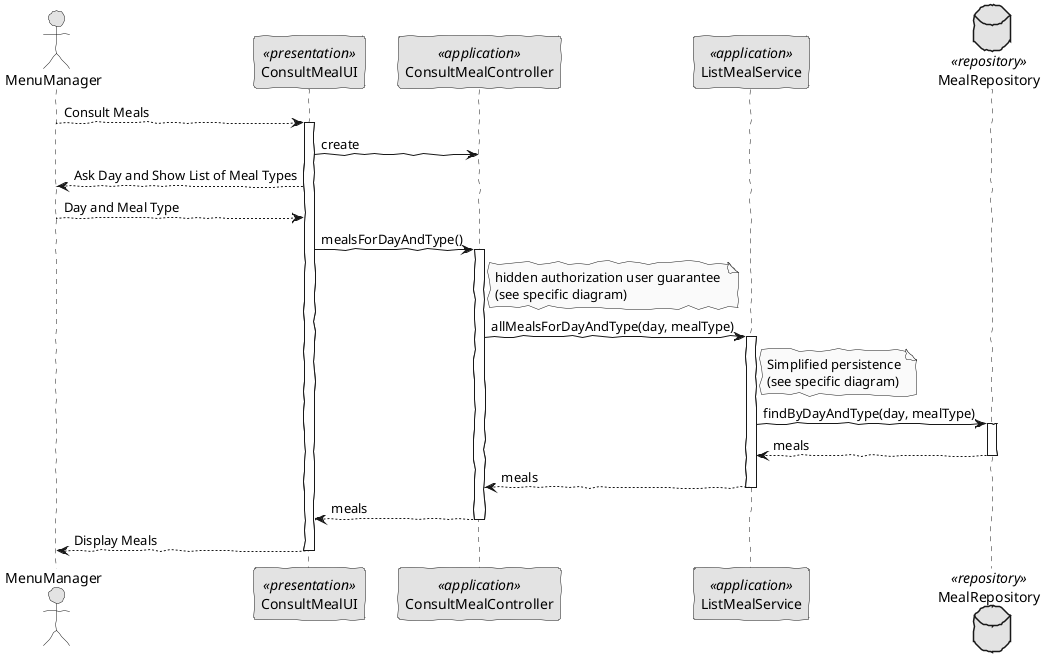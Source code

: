 @startuml
skinparam handwritten true
skinparam monochrome true
skinparam packageStyle rect
skinparam defaultFontName FG Virgil
skinparam shadowing false

actor MenuManager as Actor
participant ConsultMealUI as UI <<presentation>>
participant ConsultMealController as Controller <<application>>
participant ListMealService as Svc <<application>>
database MealRepository as Repository <<repository>>

Actor --> UI: Consult Meals
activate UI
    UI -> Controller: create
    UI --> Actor: Ask Day and Show List of Meal Types
    Actor --> UI: Day and Meal Type

    UI -> Controller: mealsForDayAndType()
    activate Controller

        note right of Controller : hidden authorization user guarantee \n(see specific diagram)

        Controller -> Svc: allMealsForDayAndType(day, mealType)
        activate Svc

            note right of Svc : Simplified persistence\n(see specific diagram)

            Svc -> Repository: findByDayAndType(day, mealType)
            activate Repository

            Repository --> Svc: meals
            deactivate Repository

        Svc --> Controller: meals
        deactivate Svc

    Controller-->UI: meals
    deactivate Controller

UI-->Actor: Display Meals
deactivate UI
@enduml

